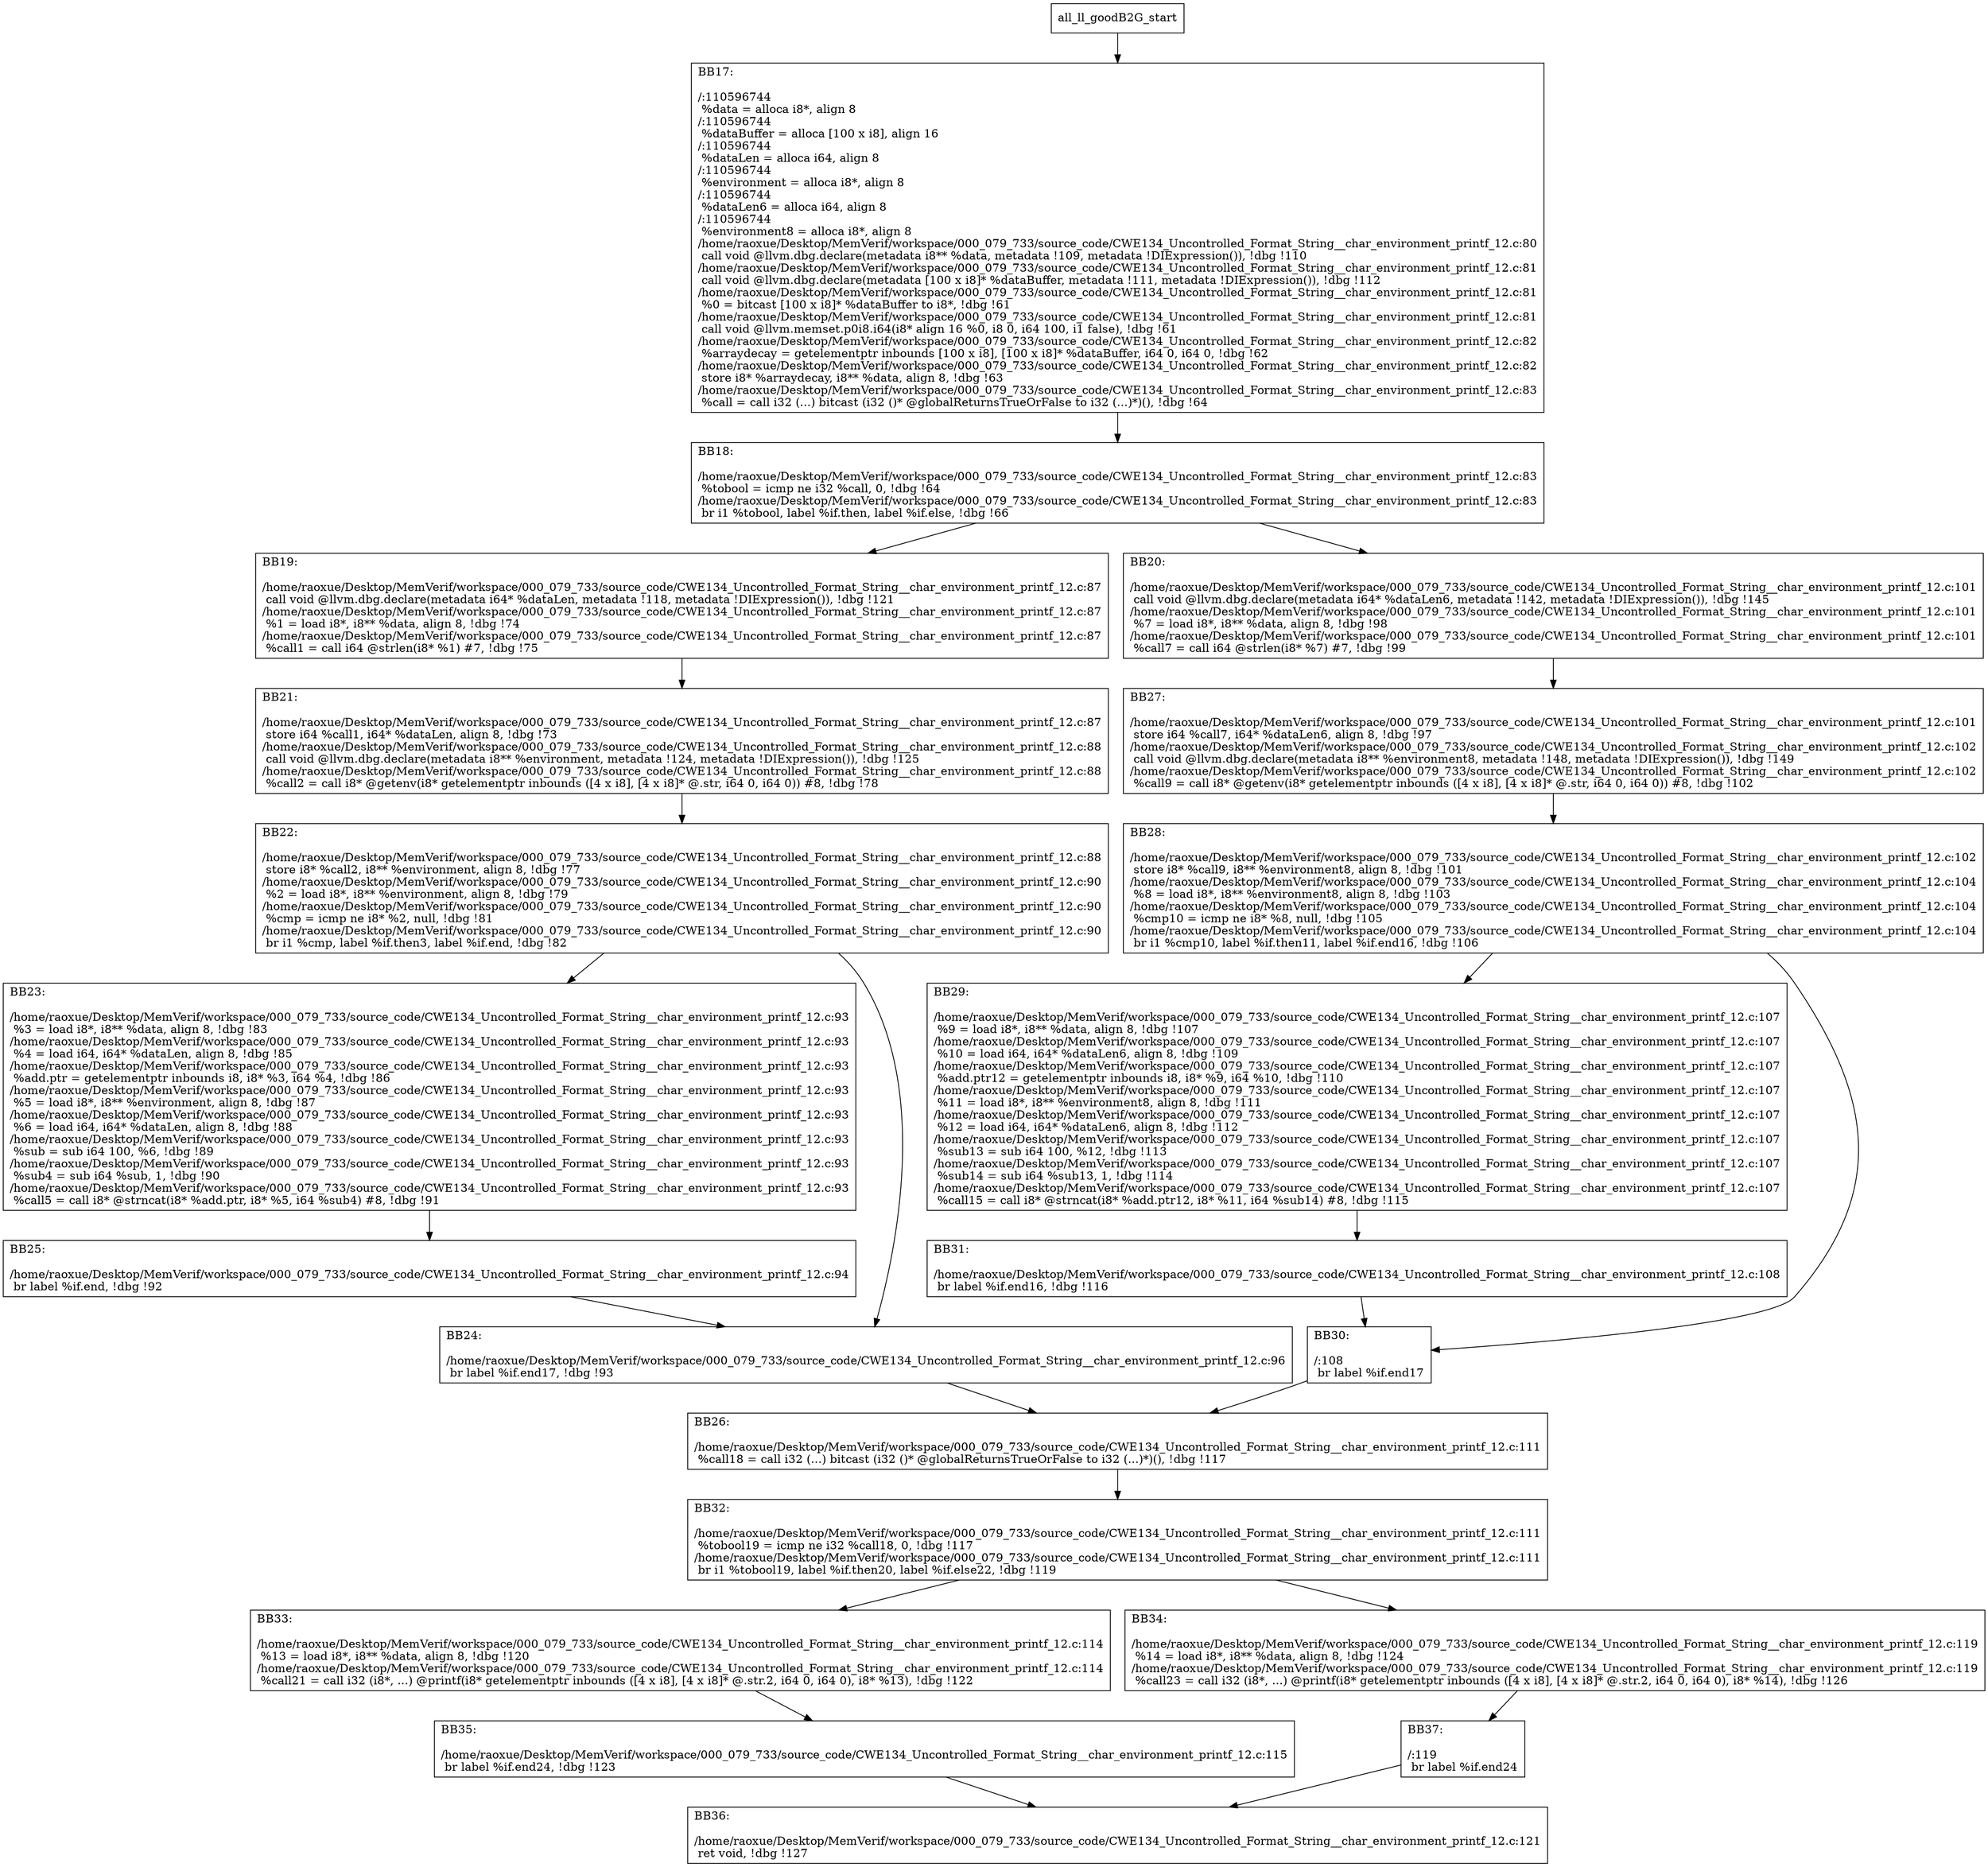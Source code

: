 digraph "CFG for'all_ll_goodB2G' function" {
	BBall_ll_goodB2G_start[shape=record,label="{all_ll_goodB2G_start}"];
	BBall_ll_goodB2G_start-> all_ll_goodB2GBB17;
	all_ll_goodB2GBB17 [shape=record, label="{BB17:\l\l/:110596744\l
  %data = alloca i8*, align 8\l
/:110596744\l
  %dataBuffer = alloca [100 x i8], align 16\l
/:110596744\l
  %dataLen = alloca i64, align 8\l
/:110596744\l
  %environment = alloca i8*, align 8\l
/:110596744\l
  %dataLen6 = alloca i64, align 8\l
/:110596744\l
  %environment8 = alloca i8*, align 8\l
/home/raoxue/Desktop/MemVerif/workspace/000_079_733/source_code/CWE134_Uncontrolled_Format_String__char_environment_printf_12.c:80\l
  call void @llvm.dbg.declare(metadata i8** %data, metadata !109, metadata !DIExpression()), !dbg !110\l
/home/raoxue/Desktop/MemVerif/workspace/000_079_733/source_code/CWE134_Uncontrolled_Format_String__char_environment_printf_12.c:81\l
  call void @llvm.dbg.declare(metadata [100 x i8]* %dataBuffer, metadata !111, metadata !DIExpression()), !dbg !112\l
/home/raoxue/Desktop/MemVerif/workspace/000_079_733/source_code/CWE134_Uncontrolled_Format_String__char_environment_printf_12.c:81\l
  %0 = bitcast [100 x i8]* %dataBuffer to i8*, !dbg !61\l
/home/raoxue/Desktop/MemVerif/workspace/000_079_733/source_code/CWE134_Uncontrolled_Format_String__char_environment_printf_12.c:81\l
  call void @llvm.memset.p0i8.i64(i8* align 16 %0, i8 0, i64 100, i1 false), !dbg !61\l
/home/raoxue/Desktop/MemVerif/workspace/000_079_733/source_code/CWE134_Uncontrolled_Format_String__char_environment_printf_12.c:82\l
  %arraydecay = getelementptr inbounds [100 x i8], [100 x i8]* %dataBuffer, i64 0, i64 0, !dbg !62\l
/home/raoxue/Desktop/MemVerif/workspace/000_079_733/source_code/CWE134_Uncontrolled_Format_String__char_environment_printf_12.c:82\l
  store i8* %arraydecay, i8** %data, align 8, !dbg !63\l
/home/raoxue/Desktop/MemVerif/workspace/000_079_733/source_code/CWE134_Uncontrolled_Format_String__char_environment_printf_12.c:83\l
  %call = call i32 (...) bitcast (i32 ()* @globalReturnsTrueOrFalse to i32 (...)*)(), !dbg !64\l
}"];
	all_ll_goodB2GBB17-> all_ll_goodB2GBB18;
	all_ll_goodB2GBB18 [shape=record, label="{BB18:\l\l/home/raoxue/Desktop/MemVerif/workspace/000_079_733/source_code/CWE134_Uncontrolled_Format_String__char_environment_printf_12.c:83\l
  %tobool = icmp ne i32 %call, 0, !dbg !64\l
/home/raoxue/Desktop/MemVerif/workspace/000_079_733/source_code/CWE134_Uncontrolled_Format_String__char_environment_printf_12.c:83\l
  br i1 %tobool, label %if.then, label %if.else, !dbg !66\l
}"];
	all_ll_goodB2GBB18-> all_ll_goodB2GBB19;
	all_ll_goodB2GBB18-> all_ll_goodB2GBB20;
	all_ll_goodB2GBB19 [shape=record, label="{BB19:\l\l/home/raoxue/Desktop/MemVerif/workspace/000_079_733/source_code/CWE134_Uncontrolled_Format_String__char_environment_printf_12.c:87\l
  call void @llvm.dbg.declare(metadata i64* %dataLen, metadata !118, metadata !DIExpression()), !dbg !121\l
/home/raoxue/Desktop/MemVerif/workspace/000_079_733/source_code/CWE134_Uncontrolled_Format_String__char_environment_printf_12.c:87\l
  %1 = load i8*, i8** %data, align 8, !dbg !74\l
/home/raoxue/Desktop/MemVerif/workspace/000_079_733/source_code/CWE134_Uncontrolled_Format_String__char_environment_printf_12.c:87\l
  %call1 = call i64 @strlen(i8* %1) #7, !dbg !75\l
}"];
	all_ll_goodB2GBB19-> all_ll_goodB2GBB21;
	all_ll_goodB2GBB21 [shape=record, label="{BB21:\l\l/home/raoxue/Desktop/MemVerif/workspace/000_079_733/source_code/CWE134_Uncontrolled_Format_String__char_environment_printf_12.c:87\l
  store i64 %call1, i64* %dataLen, align 8, !dbg !73\l
/home/raoxue/Desktop/MemVerif/workspace/000_079_733/source_code/CWE134_Uncontrolled_Format_String__char_environment_printf_12.c:88\l
  call void @llvm.dbg.declare(metadata i8** %environment, metadata !124, metadata !DIExpression()), !dbg !125\l
/home/raoxue/Desktop/MemVerif/workspace/000_079_733/source_code/CWE134_Uncontrolled_Format_String__char_environment_printf_12.c:88\l
  %call2 = call i8* @getenv(i8* getelementptr inbounds ([4 x i8], [4 x i8]* @.str, i64 0, i64 0)) #8, !dbg !78\l
}"];
	all_ll_goodB2GBB21-> all_ll_goodB2GBB22;
	all_ll_goodB2GBB22 [shape=record, label="{BB22:\l\l/home/raoxue/Desktop/MemVerif/workspace/000_079_733/source_code/CWE134_Uncontrolled_Format_String__char_environment_printf_12.c:88\l
  store i8* %call2, i8** %environment, align 8, !dbg !77\l
/home/raoxue/Desktop/MemVerif/workspace/000_079_733/source_code/CWE134_Uncontrolled_Format_String__char_environment_printf_12.c:90\l
  %2 = load i8*, i8** %environment, align 8, !dbg !79\l
/home/raoxue/Desktop/MemVerif/workspace/000_079_733/source_code/CWE134_Uncontrolled_Format_String__char_environment_printf_12.c:90\l
  %cmp = icmp ne i8* %2, null, !dbg !81\l
/home/raoxue/Desktop/MemVerif/workspace/000_079_733/source_code/CWE134_Uncontrolled_Format_String__char_environment_printf_12.c:90\l
  br i1 %cmp, label %if.then3, label %if.end, !dbg !82\l
}"];
	all_ll_goodB2GBB22-> all_ll_goodB2GBB23;
	all_ll_goodB2GBB22-> all_ll_goodB2GBB24;
	all_ll_goodB2GBB23 [shape=record, label="{BB23:\l\l/home/raoxue/Desktop/MemVerif/workspace/000_079_733/source_code/CWE134_Uncontrolled_Format_String__char_environment_printf_12.c:93\l
  %3 = load i8*, i8** %data, align 8, !dbg !83\l
/home/raoxue/Desktop/MemVerif/workspace/000_079_733/source_code/CWE134_Uncontrolled_Format_String__char_environment_printf_12.c:93\l
  %4 = load i64, i64* %dataLen, align 8, !dbg !85\l
/home/raoxue/Desktop/MemVerif/workspace/000_079_733/source_code/CWE134_Uncontrolled_Format_String__char_environment_printf_12.c:93\l
  %add.ptr = getelementptr inbounds i8, i8* %3, i64 %4, !dbg !86\l
/home/raoxue/Desktop/MemVerif/workspace/000_079_733/source_code/CWE134_Uncontrolled_Format_String__char_environment_printf_12.c:93\l
  %5 = load i8*, i8** %environment, align 8, !dbg !87\l
/home/raoxue/Desktop/MemVerif/workspace/000_079_733/source_code/CWE134_Uncontrolled_Format_String__char_environment_printf_12.c:93\l
  %6 = load i64, i64* %dataLen, align 8, !dbg !88\l
/home/raoxue/Desktop/MemVerif/workspace/000_079_733/source_code/CWE134_Uncontrolled_Format_String__char_environment_printf_12.c:93\l
  %sub = sub i64 100, %6, !dbg !89\l
/home/raoxue/Desktop/MemVerif/workspace/000_079_733/source_code/CWE134_Uncontrolled_Format_String__char_environment_printf_12.c:93\l
  %sub4 = sub i64 %sub, 1, !dbg !90\l
/home/raoxue/Desktop/MemVerif/workspace/000_079_733/source_code/CWE134_Uncontrolled_Format_String__char_environment_printf_12.c:93\l
  %call5 = call i8* @strncat(i8* %add.ptr, i8* %5, i64 %sub4) #8, !dbg !91\l
}"];
	all_ll_goodB2GBB23-> all_ll_goodB2GBB25;
	all_ll_goodB2GBB25 [shape=record, label="{BB25:\l\l/home/raoxue/Desktop/MemVerif/workspace/000_079_733/source_code/CWE134_Uncontrolled_Format_String__char_environment_printf_12.c:94\l
  br label %if.end, !dbg !92\l
}"];
	all_ll_goodB2GBB25-> all_ll_goodB2GBB24;
	all_ll_goodB2GBB24 [shape=record, label="{BB24:\l\l/home/raoxue/Desktop/MemVerif/workspace/000_079_733/source_code/CWE134_Uncontrolled_Format_String__char_environment_printf_12.c:96\l
  br label %if.end17, !dbg !93\l
}"];
	all_ll_goodB2GBB24-> all_ll_goodB2GBB26;
	all_ll_goodB2GBB20 [shape=record, label="{BB20:\l\l/home/raoxue/Desktop/MemVerif/workspace/000_079_733/source_code/CWE134_Uncontrolled_Format_String__char_environment_printf_12.c:101\l
  call void @llvm.dbg.declare(metadata i64* %dataLen6, metadata !142, metadata !DIExpression()), !dbg !145\l
/home/raoxue/Desktop/MemVerif/workspace/000_079_733/source_code/CWE134_Uncontrolled_Format_String__char_environment_printf_12.c:101\l
  %7 = load i8*, i8** %data, align 8, !dbg !98\l
/home/raoxue/Desktop/MemVerif/workspace/000_079_733/source_code/CWE134_Uncontrolled_Format_String__char_environment_printf_12.c:101\l
  %call7 = call i64 @strlen(i8* %7) #7, !dbg !99\l
}"];
	all_ll_goodB2GBB20-> all_ll_goodB2GBB27;
	all_ll_goodB2GBB27 [shape=record, label="{BB27:\l\l/home/raoxue/Desktop/MemVerif/workspace/000_079_733/source_code/CWE134_Uncontrolled_Format_String__char_environment_printf_12.c:101\l
  store i64 %call7, i64* %dataLen6, align 8, !dbg !97\l
/home/raoxue/Desktop/MemVerif/workspace/000_079_733/source_code/CWE134_Uncontrolled_Format_String__char_environment_printf_12.c:102\l
  call void @llvm.dbg.declare(metadata i8** %environment8, metadata !148, metadata !DIExpression()), !dbg !149\l
/home/raoxue/Desktop/MemVerif/workspace/000_079_733/source_code/CWE134_Uncontrolled_Format_String__char_environment_printf_12.c:102\l
  %call9 = call i8* @getenv(i8* getelementptr inbounds ([4 x i8], [4 x i8]* @.str, i64 0, i64 0)) #8, !dbg !102\l
}"];
	all_ll_goodB2GBB27-> all_ll_goodB2GBB28;
	all_ll_goodB2GBB28 [shape=record, label="{BB28:\l\l/home/raoxue/Desktop/MemVerif/workspace/000_079_733/source_code/CWE134_Uncontrolled_Format_String__char_environment_printf_12.c:102\l
  store i8* %call9, i8** %environment8, align 8, !dbg !101\l
/home/raoxue/Desktop/MemVerif/workspace/000_079_733/source_code/CWE134_Uncontrolled_Format_String__char_environment_printf_12.c:104\l
  %8 = load i8*, i8** %environment8, align 8, !dbg !103\l
/home/raoxue/Desktop/MemVerif/workspace/000_079_733/source_code/CWE134_Uncontrolled_Format_String__char_environment_printf_12.c:104\l
  %cmp10 = icmp ne i8* %8, null, !dbg !105\l
/home/raoxue/Desktop/MemVerif/workspace/000_079_733/source_code/CWE134_Uncontrolled_Format_String__char_environment_printf_12.c:104\l
  br i1 %cmp10, label %if.then11, label %if.end16, !dbg !106\l
}"];
	all_ll_goodB2GBB28-> all_ll_goodB2GBB29;
	all_ll_goodB2GBB28-> all_ll_goodB2GBB30;
	all_ll_goodB2GBB29 [shape=record, label="{BB29:\l\l/home/raoxue/Desktop/MemVerif/workspace/000_079_733/source_code/CWE134_Uncontrolled_Format_String__char_environment_printf_12.c:107\l
  %9 = load i8*, i8** %data, align 8, !dbg !107\l
/home/raoxue/Desktop/MemVerif/workspace/000_079_733/source_code/CWE134_Uncontrolled_Format_String__char_environment_printf_12.c:107\l
  %10 = load i64, i64* %dataLen6, align 8, !dbg !109\l
/home/raoxue/Desktop/MemVerif/workspace/000_079_733/source_code/CWE134_Uncontrolled_Format_String__char_environment_printf_12.c:107\l
  %add.ptr12 = getelementptr inbounds i8, i8* %9, i64 %10, !dbg !110\l
/home/raoxue/Desktop/MemVerif/workspace/000_079_733/source_code/CWE134_Uncontrolled_Format_String__char_environment_printf_12.c:107\l
  %11 = load i8*, i8** %environment8, align 8, !dbg !111\l
/home/raoxue/Desktop/MemVerif/workspace/000_079_733/source_code/CWE134_Uncontrolled_Format_String__char_environment_printf_12.c:107\l
  %12 = load i64, i64* %dataLen6, align 8, !dbg !112\l
/home/raoxue/Desktop/MemVerif/workspace/000_079_733/source_code/CWE134_Uncontrolled_Format_String__char_environment_printf_12.c:107\l
  %sub13 = sub i64 100, %12, !dbg !113\l
/home/raoxue/Desktop/MemVerif/workspace/000_079_733/source_code/CWE134_Uncontrolled_Format_String__char_environment_printf_12.c:107\l
  %sub14 = sub i64 %sub13, 1, !dbg !114\l
/home/raoxue/Desktop/MemVerif/workspace/000_079_733/source_code/CWE134_Uncontrolled_Format_String__char_environment_printf_12.c:107\l
  %call15 = call i8* @strncat(i8* %add.ptr12, i8* %11, i64 %sub14) #8, !dbg !115\l
}"];
	all_ll_goodB2GBB29-> all_ll_goodB2GBB31;
	all_ll_goodB2GBB31 [shape=record, label="{BB31:\l\l/home/raoxue/Desktop/MemVerif/workspace/000_079_733/source_code/CWE134_Uncontrolled_Format_String__char_environment_printf_12.c:108\l
  br label %if.end16, !dbg !116\l
}"];
	all_ll_goodB2GBB31-> all_ll_goodB2GBB30;
	all_ll_goodB2GBB30 [shape=record, label="{BB30:\l\l/:108\l
  br label %if.end17\l
}"];
	all_ll_goodB2GBB30-> all_ll_goodB2GBB26;
	all_ll_goodB2GBB26 [shape=record, label="{BB26:\l\l/home/raoxue/Desktop/MemVerif/workspace/000_079_733/source_code/CWE134_Uncontrolled_Format_String__char_environment_printf_12.c:111\l
  %call18 = call i32 (...) bitcast (i32 ()* @globalReturnsTrueOrFalse to i32 (...)*)(), !dbg !117\l
}"];
	all_ll_goodB2GBB26-> all_ll_goodB2GBB32;
	all_ll_goodB2GBB32 [shape=record, label="{BB32:\l\l/home/raoxue/Desktop/MemVerif/workspace/000_079_733/source_code/CWE134_Uncontrolled_Format_String__char_environment_printf_12.c:111\l
  %tobool19 = icmp ne i32 %call18, 0, !dbg !117\l
/home/raoxue/Desktop/MemVerif/workspace/000_079_733/source_code/CWE134_Uncontrolled_Format_String__char_environment_printf_12.c:111\l
  br i1 %tobool19, label %if.then20, label %if.else22, !dbg !119\l
}"];
	all_ll_goodB2GBB32-> all_ll_goodB2GBB33;
	all_ll_goodB2GBB32-> all_ll_goodB2GBB34;
	all_ll_goodB2GBB33 [shape=record, label="{BB33:\l\l/home/raoxue/Desktop/MemVerif/workspace/000_079_733/source_code/CWE134_Uncontrolled_Format_String__char_environment_printf_12.c:114\l
  %13 = load i8*, i8** %data, align 8, !dbg !120\l
/home/raoxue/Desktop/MemVerif/workspace/000_079_733/source_code/CWE134_Uncontrolled_Format_String__char_environment_printf_12.c:114\l
  %call21 = call i32 (i8*, ...) @printf(i8* getelementptr inbounds ([4 x i8], [4 x i8]* @.str.2, i64 0, i64 0), i8* %13), !dbg !122\l
}"];
	all_ll_goodB2GBB33-> all_ll_goodB2GBB35;
	all_ll_goodB2GBB35 [shape=record, label="{BB35:\l\l/home/raoxue/Desktop/MemVerif/workspace/000_079_733/source_code/CWE134_Uncontrolled_Format_String__char_environment_printf_12.c:115\l
  br label %if.end24, !dbg !123\l
}"];
	all_ll_goodB2GBB35-> all_ll_goodB2GBB36;
	all_ll_goodB2GBB34 [shape=record, label="{BB34:\l\l/home/raoxue/Desktop/MemVerif/workspace/000_079_733/source_code/CWE134_Uncontrolled_Format_String__char_environment_printf_12.c:119\l
  %14 = load i8*, i8** %data, align 8, !dbg !124\l
/home/raoxue/Desktop/MemVerif/workspace/000_079_733/source_code/CWE134_Uncontrolled_Format_String__char_environment_printf_12.c:119\l
  %call23 = call i32 (i8*, ...) @printf(i8* getelementptr inbounds ([4 x i8], [4 x i8]* @.str.2, i64 0, i64 0), i8* %14), !dbg !126\l
}"];
	all_ll_goodB2GBB34-> all_ll_goodB2GBB37;
	all_ll_goodB2GBB37 [shape=record, label="{BB37:\l\l/:119\l
  br label %if.end24\l
}"];
	all_ll_goodB2GBB37-> all_ll_goodB2GBB36;
	all_ll_goodB2GBB36 [shape=record, label="{BB36:\l\l/home/raoxue/Desktop/MemVerif/workspace/000_079_733/source_code/CWE134_Uncontrolled_Format_String__char_environment_printf_12.c:121\l
  ret void, !dbg !127\l
}"];
}
